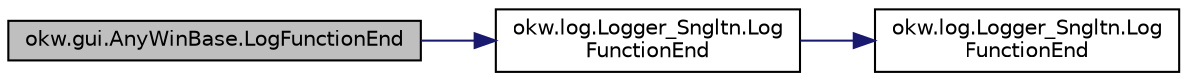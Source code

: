 digraph "okw.gui.AnyWinBase.LogFunctionEnd"
{
 // INTERACTIVE_SVG=YES
 // LATEX_PDF_SIZE
  edge [fontname="Helvetica",fontsize="10",labelfontname="Helvetica",labelfontsize="10"];
  node [fontname="Helvetica",fontsize="10",shape=record];
  rankdir="LR";
  Node1 [label="okw.gui.AnyWinBase.LogFunctionEnd",height=0.2,width=0.4,color="black", fillcolor="grey75", style="filled", fontcolor="black",tooltip="Methode ruft die Methode Logger.Instance.LogFunctionEnd() auf."];
  Node1 -> Node2 [color="midnightblue",fontsize="10",style="solid",fontname="Helvetica"];
  Node2 [label="okw.log.Logger_Sngltn.Log\lFunctionEnd",height=0.2,width=0.4,color="black", fillcolor="white", style="filled",URL="$classokw_1_1log_1_1_logger___sngltn.html#a0244bf1669504c69ba8a4fad67e00721",tooltip="LogFunctionEnd(String):"];
  Node2 -> Node3 [color="midnightblue",fontsize="10",style="solid",fontname="Helvetica"];
  Node3 [label="okw.log.Logger_Sngltn.Log\lFunctionEnd",height=0.2,width=0.4,color="black", fillcolor="white", style="filled",URL="$classokw_1_1log_1_1_logger___sngltn.html#a2aa496c6543c0b15b27190b1ad58a6fc",tooltip="LogFunctionEnd:"];
}
